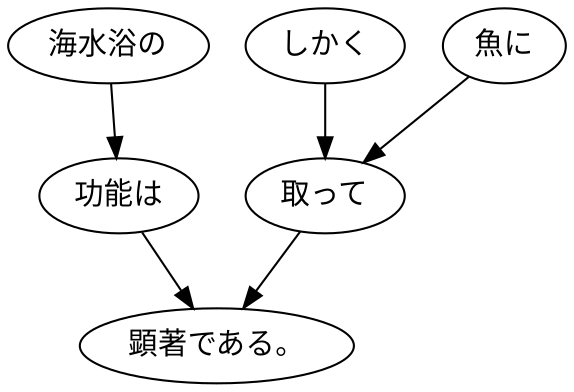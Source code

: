 digraph graph3920 {
	node0 [label="海水浴の"];
	node1 [label="功能は"];
	node2 [label="しかく"];
	node3 [label="魚に"];
	node4 [label="取って"];
	node5 [label="顕著である。"];
	node0 -> node1;
	node1 -> node5;
	node2 -> node4;
	node3 -> node4;
	node4 -> node5;
}
